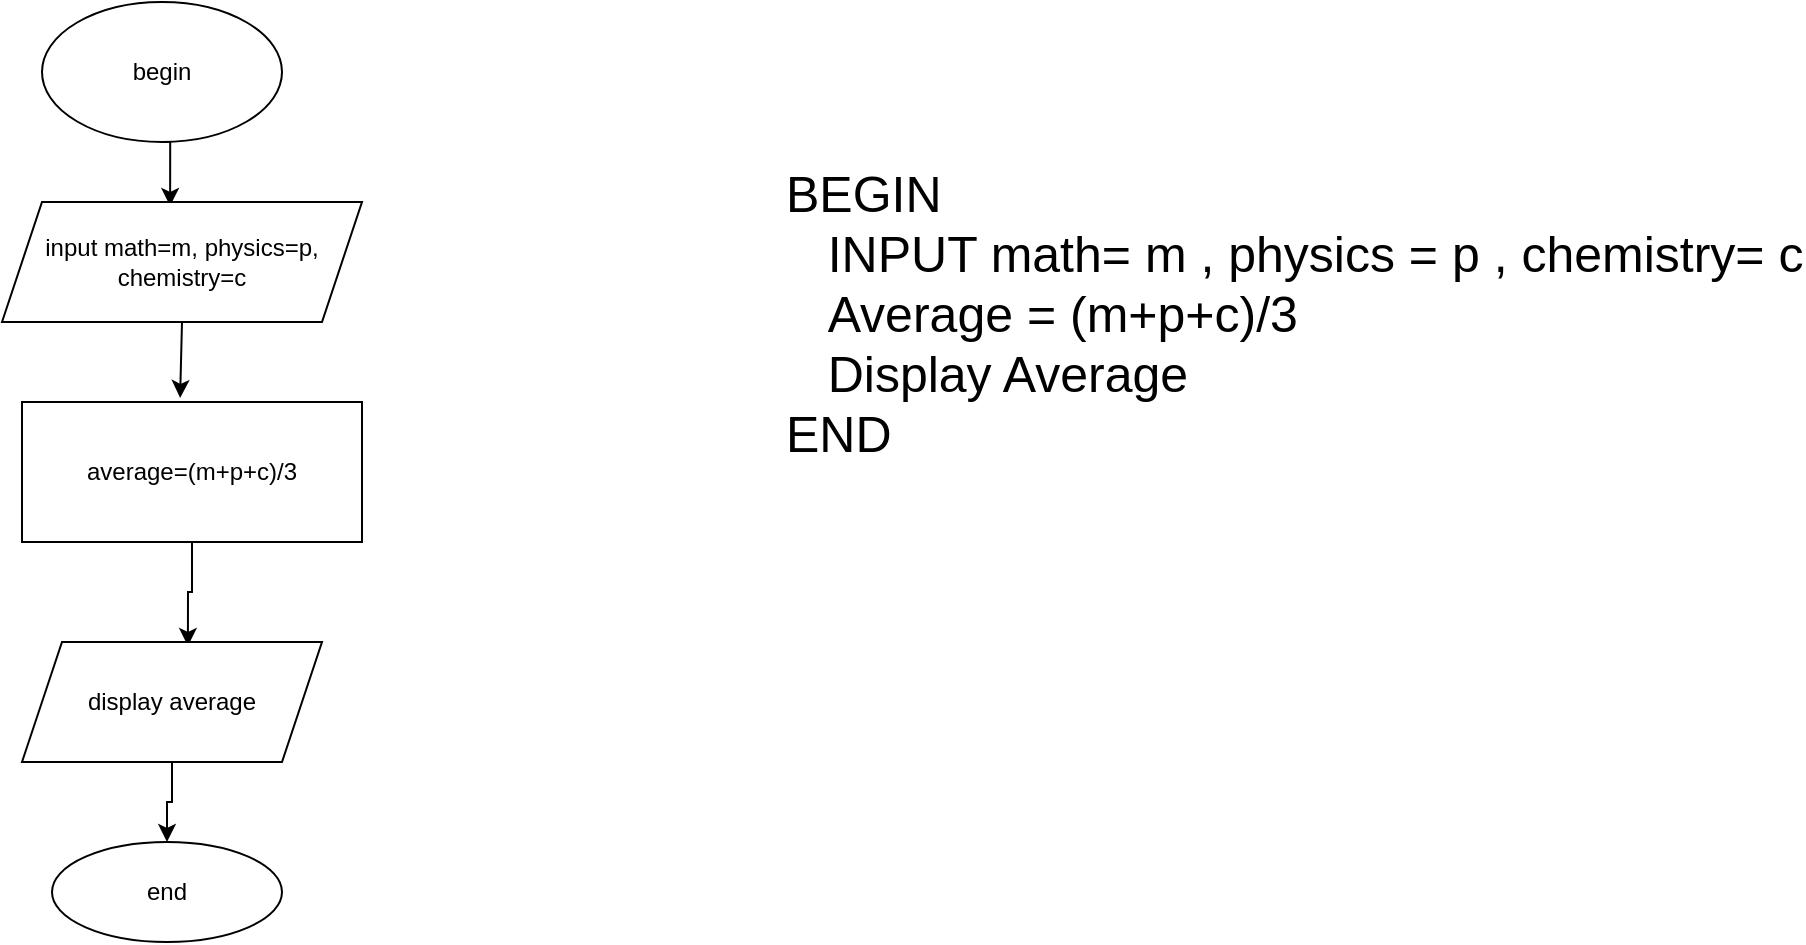 <mxfile version="13.9.9" type="device"><diagram id="C5RBs43oDa-KdzZeNtuy" name="Page-1"><mxGraphModel dx="1086" dy="626" grid="1" gridSize="10" guides="1" tooltips="1" connect="1" arrows="1" fold="1" page="1" pageScale="1" pageWidth="827" pageHeight="1169" math="0" shadow="0"><root><mxCell id="WIyWlLk6GJQsqaUBKTNV-0"/><mxCell id="WIyWlLk6GJQsqaUBKTNV-1" parent="WIyWlLk6GJQsqaUBKTNV-0"/><mxCell id="DfJA-nRcd04OKDilITWf-11" style="edgeStyle=orthogonalEdgeStyle;rounded=0;orthogonalLoop=1;jettySize=auto;html=1;exitX=0.5;exitY=1;exitDx=0;exitDy=0;entryX=0.467;entryY=0.033;entryDx=0;entryDy=0;entryPerimeter=0;" edge="1" parent="WIyWlLk6GJQsqaUBKTNV-1" source="DfJA-nRcd04OKDilITWf-1" target="DfJA-nRcd04OKDilITWf-3"><mxGeometry relative="1" as="geometry"/></mxCell><mxCell id="DfJA-nRcd04OKDilITWf-1" value="begin" style="ellipse;whiteSpace=wrap;html=1;" vertex="1" parent="WIyWlLk6GJQsqaUBKTNV-1"><mxGeometry x="160" y="60" width="120" height="70" as="geometry"/></mxCell><mxCell id="DfJA-nRcd04OKDilITWf-2" style="edgeStyle=orthogonalEdgeStyle;rounded=0;orthogonalLoop=1;jettySize=auto;html=1;exitX=0.5;exitY=1;exitDx=0;exitDy=0;entryX=0.465;entryY=-0.029;entryDx=0;entryDy=0;entryPerimeter=0;fontSize=25;" edge="1" parent="WIyWlLk6GJQsqaUBKTNV-1" source="DfJA-nRcd04OKDilITWf-3" target="DfJA-nRcd04OKDilITWf-5"><mxGeometry relative="1" as="geometry"/></mxCell><mxCell id="DfJA-nRcd04OKDilITWf-3" value="input math=m, physics=p, chemistry=c" style="shape=parallelogram;perimeter=parallelogramPerimeter;whiteSpace=wrap;html=1;fixedSize=1;" vertex="1" parent="WIyWlLk6GJQsqaUBKTNV-1"><mxGeometry x="140" y="160" width="180" height="60" as="geometry"/></mxCell><mxCell id="DfJA-nRcd04OKDilITWf-4" style="edgeStyle=orthogonalEdgeStyle;rounded=0;orthogonalLoop=1;jettySize=auto;html=1;exitX=0.5;exitY=1;exitDx=0;exitDy=0;entryX=0.553;entryY=0.033;entryDx=0;entryDy=0;entryPerimeter=0;fontSize=25;" edge="1" parent="WIyWlLk6GJQsqaUBKTNV-1" source="DfJA-nRcd04OKDilITWf-5" target="DfJA-nRcd04OKDilITWf-7"><mxGeometry relative="1" as="geometry"/></mxCell><mxCell id="DfJA-nRcd04OKDilITWf-5" value="average=(m+p+c)/3" style="rounded=0;whiteSpace=wrap;html=1;verticalAlign=middle;" vertex="1" parent="WIyWlLk6GJQsqaUBKTNV-1"><mxGeometry x="150" y="260" width="170" height="70" as="geometry"/></mxCell><mxCell id="DfJA-nRcd04OKDilITWf-6" style="edgeStyle=orthogonalEdgeStyle;rounded=0;orthogonalLoop=1;jettySize=auto;html=1;exitX=0.5;exitY=1;exitDx=0;exitDy=0;" edge="1" parent="WIyWlLk6GJQsqaUBKTNV-1" source="DfJA-nRcd04OKDilITWf-7" target="DfJA-nRcd04OKDilITWf-8"><mxGeometry relative="1" as="geometry"/></mxCell><mxCell id="DfJA-nRcd04OKDilITWf-7" value="display average" style="shape=parallelogram;perimeter=parallelogramPerimeter;whiteSpace=wrap;html=1;fixedSize=1;" vertex="1" parent="WIyWlLk6GJQsqaUBKTNV-1"><mxGeometry x="150" y="380" width="150" height="60" as="geometry"/></mxCell><mxCell id="DfJA-nRcd04OKDilITWf-8" value="end" style="ellipse;whiteSpace=wrap;html=1;" vertex="1" parent="WIyWlLk6GJQsqaUBKTNV-1"><mxGeometry x="165" y="480" width="115" height="50" as="geometry"/></mxCell><mxCell id="DfJA-nRcd04OKDilITWf-9" value="&lt;font style=&quot;font-size: 25px&quot;&gt;BEGIN&lt;br&gt;&amp;nbsp; &amp;nbsp;INPUT math= m , physics = p , chemistry= c&lt;br&gt;&amp;nbsp; &amp;nbsp;Average = (m+p+c)/3&lt;br&gt;&amp;nbsp; &amp;nbsp;Display Average&lt;br&gt;END&lt;/font&gt;" style="text;html=1;verticalAlign=middle;horizontal=1;" vertex="1" parent="WIyWlLk6GJQsqaUBKTNV-1"><mxGeometry x="530" y="100" width="280" height="230" as="geometry"/></mxCell></root></mxGraphModel></diagram></mxfile>